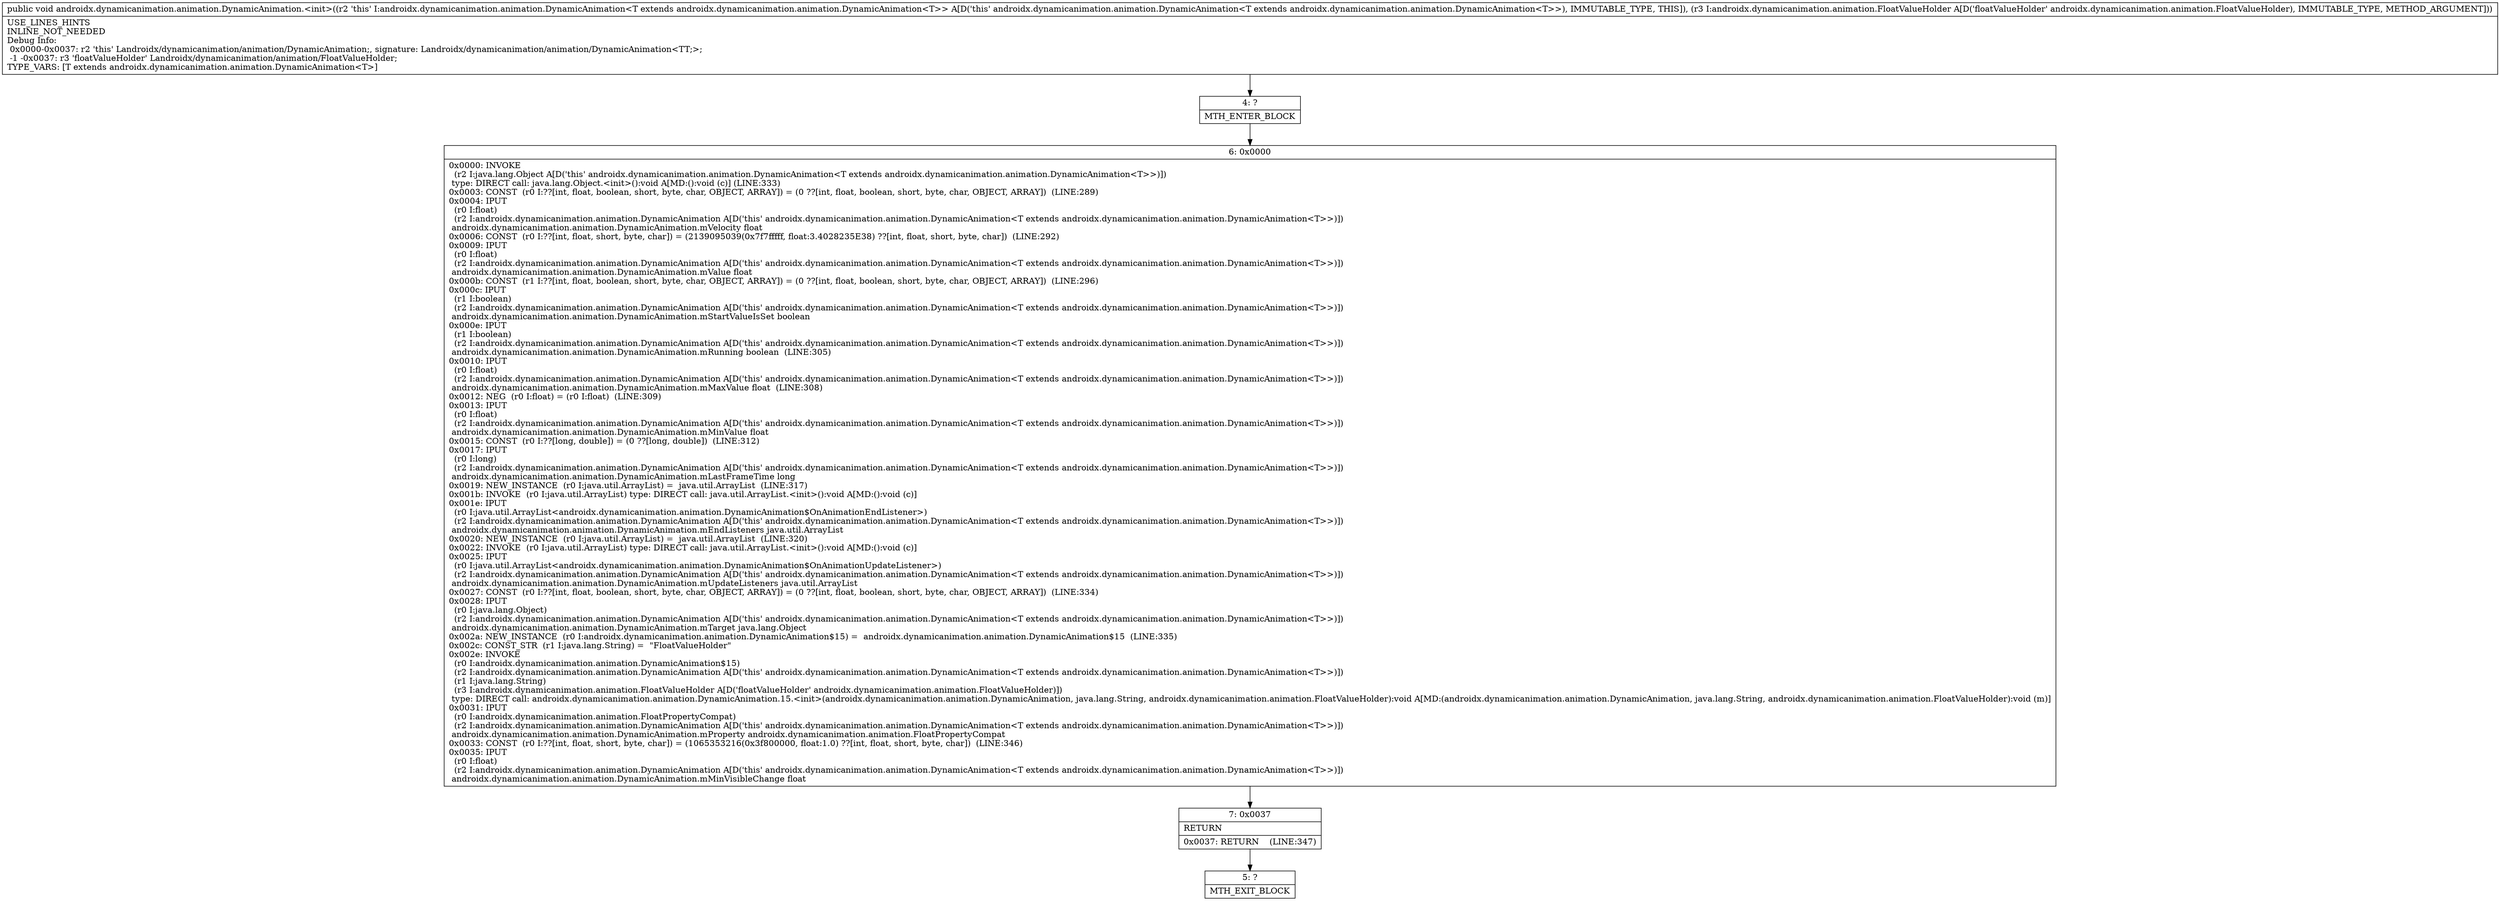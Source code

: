 digraph "CFG forandroidx.dynamicanimation.animation.DynamicAnimation.\<init\>(Landroidx\/dynamicanimation\/animation\/FloatValueHolder;)V" {
Node_4 [shape=record,label="{4\:\ ?|MTH_ENTER_BLOCK\l}"];
Node_6 [shape=record,label="{6\:\ 0x0000|0x0000: INVOKE  \l  (r2 I:java.lang.Object A[D('this' androidx.dynamicanimation.animation.DynamicAnimation\<T extends androidx.dynamicanimation.animation.DynamicAnimation\<T\>\>)])\l type: DIRECT call: java.lang.Object.\<init\>():void A[MD:():void (c)] (LINE:333)\l0x0003: CONST  (r0 I:??[int, float, boolean, short, byte, char, OBJECT, ARRAY]) = (0 ??[int, float, boolean, short, byte, char, OBJECT, ARRAY])  (LINE:289)\l0x0004: IPUT  \l  (r0 I:float)\l  (r2 I:androidx.dynamicanimation.animation.DynamicAnimation A[D('this' androidx.dynamicanimation.animation.DynamicAnimation\<T extends androidx.dynamicanimation.animation.DynamicAnimation\<T\>\>)])\l androidx.dynamicanimation.animation.DynamicAnimation.mVelocity float \l0x0006: CONST  (r0 I:??[int, float, short, byte, char]) = (2139095039(0x7f7fffff, float:3.4028235E38) ??[int, float, short, byte, char])  (LINE:292)\l0x0009: IPUT  \l  (r0 I:float)\l  (r2 I:androidx.dynamicanimation.animation.DynamicAnimation A[D('this' androidx.dynamicanimation.animation.DynamicAnimation\<T extends androidx.dynamicanimation.animation.DynamicAnimation\<T\>\>)])\l androidx.dynamicanimation.animation.DynamicAnimation.mValue float \l0x000b: CONST  (r1 I:??[int, float, boolean, short, byte, char, OBJECT, ARRAY]) = (0 ??[int, float, boolean, short, byte, char, OBJECT, ARRAY])  (LINE:296)\l0x000c: IPUT  \l  (r1 I:boolean)\l  (r2 I:androidx.dynamicanimation.animation.DynamicAnimation A[D('this' androidx.dynamicanimation.animation.DynamicAnimation\<T extends androidx.dynamicanimation.animation.DynamicAnimation\<T\>\>)])\l androidx.dynamicanimation.animation.DynamicAnimation.mStartValueIsSet boolean \l0x000e: IPUT  \l  (r1 I:boolean)\l  (r2 I:androidx.dynamicanimation.animation.DynamicAnimation A[D('this' androidx.dynamicanimation.animation.DynamicAnimation\<T extends androidx.dynamicanimation.animation.DynamicAnimation\<T\>\>)])\l androidx.dynamicanimation.animation.DynamicAnimation.mRunning boolean  (LINE:305)\l0x0010: IPUT  \l  (r0 I:float)\l  (r2 I:androidx.dynamicanimation.animation.DynamicAnimation A[D('this' androidx.dynamicanimation.animation.DynamicAnimation\<T extends androidx.dynamicanimation.animation.DynamicAnimation\<T\>\>)])\l androidx.dynamicanimation.animation.DynamicAnimation.mMaxValue float  (LINE:308)\l0x0012: NEG  (r0 I:float) = (r0 I:float)  (LINE:309)\l0x0013: IPUT  \l  (r0 I:float)\l  (r2 I:androidx.dynamicanimation.animation.DynamicAnimation A[D('this' androidx.dynamicanimation.animation.DynamicAnimation\<T extends androidx.dynamicanimation.animation.DynamicAnimation\<T\>\>)])\l androidx.dynamicanimation.animation.DynamicAnimation.mMinValue float \l0x0015: CONST  (r0 I:??[long, double]) = (0 ??[long, double])  (LINE:312)\l0x0017: IPUT  \l  (r0 I:long)\l  (r2 I:androidx.dynamicanimation.animation.DynamicAnimation A[D('this' androidx.dynamicanimation.animation.DynamicAnimation\<T extends androidx.dynamicanimation.animation.DynamicAnimation\<T\>\>)])\l androidx.dynamicanimation.animation.DynamicAnimation.mLastFrameTime long \l0x0019: NEW_INSTANCE  (r0 I:java.util.ArrayList) =  java.util.ArrayList  (LINE:317)\l0x001b: INVOKE  (r0 I:java.util.ArrayList) type: DIRECT call: java.util.ArrayList.\<init\>():void A[MD:():void (c)]\l0x001e: IPUT  \l  (r0 I:java.util.ArrayList\<androidx.dynamicanimation.animation.DynamicAnimation$OnAnimationEndListener\>)\l  (r2 I:androidx.dynamicanimation.animation.DynamicAnimation A[D('this' androidx.dynamicanimation.animation.DynamicAnimation\<T extends androidx.dynamicanimation.animation.DynamicAnimation\<T\>\>)])\l androidx.dynamicanimation.animation.DynamicAnimation.mEndListeners java.util.ArrayList \l0x0020: NEW_INSTANCE  (r0 I:java.util.ArrayList) =  java.util.ArrayList  (LINE:320)\l0x0022: INVOKE  (r0 I:java.util.ArrayList) type: DIRECT call: java.util.ArrayList.\<init\>():void A[MD:():void (c)]\l0x0025: IPUT  \l  (r0 I:java.util.ArrayList\<androidx.dynamicanimation.animation.DynamicAnimation$OnAnimationUpdateListener\>)\l  (r2 I:androidx.dynamicanimation.animation.DynamicAnimation A[D('this' androidx.dynamicanimation.animation.DynamicAnimation\<T extends androidx.dynamicanimation.animation.DynamicAnimation\<T\>\>)])\l androidx.dynamicanimation.animation.DynamicAnimation.mUpdateListeners java.util.ArrayList \l0x0027: CONST  (r0 I:??[int, float, boolean, short, byte, char, OBJECT, ARRAY]) = (0 ??[int, float, boolean, short, byte, char, OBJECT, ARRAY])  (LINE:334)\l0x0028: IPUT  \l  (r0 I:java.lang.Object)\l  (r2 I:androidx.dynamicanimation.animation.DynamicAnimation A[D('this' androidx.dynamicanimation.animation.DynamicAnimation\<T extends androidx.dynamicanimation.animation.DynamicAnimation\<T\>\>)])\l androidx.dynamicanimation.animation.DynamicAnimation.mTarget java.lang.Object \l0x002a: NEW_INSTANCE  (r0 I:androidx.dynamicanimation.animation.DynamicAnimation$15) =  androidx.dynamicanimation.animation.DynamicAnimation$15  (LINE:335)\l0x002c: CONST_STR  (r1 I:java.lang.String) =  \"FloatValueHolder\" \l0x002e: INVOKE  \l  (r0 I:androidx.dynamicanimation.animation.DynamicAnimation$15)\l  (r2 I:androidx.dynamicanimation.animation.DynamicAnimation A[D('this' androidx.dynamicanimation.animation.DynamicAnimation\<T extends androidx.dynamicanimation.animation.DynamicAnimation\<T\>\>)])\l  (r1 I:java.lang.String)\l  (r3 I:androidx.dynamicanimation.animation.FloatValueHolder A[D('floatValueHolder' androidx.dynamicanimation.animation.FloatValueHolder)])\l type: DIRECT call: androidx.dynamicanimation.animation.DynamicAnimation.15.\<init\>(androidx.dynamicanimation.animation.DynamicAnimation, java.lang.String, androidx.dynamicanimation.animation.FloatValueHolder):void A[MD:(androidx.dynamicanimation.animation.DynamicAnimation, java.lang.String, androidx.dynamicanimation.animation.FloatValueHolder):void (m)]\l0x0031: IPUT  \l  (r0 I:androidx.dynamicanimation.animation.FloatPropertyCompat)\l  (r2 I:androidx.dynamicanimation.animation.DynamicAnimation A[D('this' androidx.dynamicanimation.animation.DynamicAnimation\<T extends androidx.dynamicanimation.animation.DynamicAnimation\<T\>\>)])\l androidx.dynamicanimation.animation.DynamicAnimation.mProperty androidx.dynamicanimation.animation.FloatPropertyCompat \l0x0033: CONST  (r0 I:??[int, float, short, byte, char]) = (1065353216(0x3f800000, float:1.0) ??[int, float, short, byte, char])  (LINE:346)\l0x0035: IPUT  \l  (r0 I:float)\l  (r2 I:androidx.dynamicanimation.animation.DynamicAnimation A[D('this' androidx.dynamicanimation.animation.DynamicAnimation\<T extends androidx.dynamicanimation.animation.DynamicAnimation\<T\>\>)])\l androidx.dynamicanimation.animation.DynamicAnimation.mMinVisibleChange float \l}"];
Node_7 [shape=record,label="{7\:\ 0x0037|RETURN\l|0x0037: RETURN    (LINE:347)\l}"];
Node_5 [shape=record,label="{5\:\ ?|MTH_EXIT_BLOCK\l}"];
MethodNode[shape=record,label="{public void androidx.dynamicanimation.animation.DynamicAnimation.\<init\>((r2 'this' I:androidx.dynamicanimation.animation.DynamicAnimation\<T extends androidx.dynamicanimation.animation.DynamicAnimation\<T\>\> A[D('this' androidx.dynamicanimation.animation.DynamicAnimation\<T extends androidx.dynamicanimation.animation.DynamicAnimation\<T\>\>), IMMUTABLE_TYPE, THIS]), (r3 I:androidx.dynamicanimation.animation.FloatValueHolder A[D('floatValueHolder' androidx.dynamicanimation.animation.FloatValueHolder), IMMUTABLE_TYPE, METHOD_ARGUMENT]))  | USE_LINES_HINTS\lINLINE_NOT_NEEDED\lDebug Info:\l  0x0000\-0x0037: r2 'this' Landroidx\/dynamicanimation\/animation\/DynamicAnimation;, signature: Landroidx\/dynamicanimation\/animation\/DynamicAnimation\<TT;\>;\l  \-1 \-0x0037: r3 'floatValueHolder' Landroidx\/dynamicanimation\/animation\/FloatValueHolder;\lTYPE_VARS: [T extends androidx.dynamicanimation.animation.DynamicAnimation\<T\>]\l}"];
MethodNode -> Node_4;Node_4 -> Node_6;
Node_6 -> Node_7;
Node_7 -> Node_5;
}

